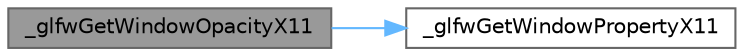 digraph "_glfwGetWindowOpacityX11"
{
 // LATEX_PDF_SIZE
  bgcolor="transparent";
  edge [fontname=Helvetica,fontsize=10,labelfontname=Helvetica,labelfontsize=10];
  node [fontname=Helvetica,fontsize=10,shape=box,height=0.2,width=0.4];
  rankdir="LR";
  Node1 [id="Node000001",label="_glfwGetWindowOpacityX11",height=0.2,width=0.4,color="gray40", fillcolor="grey60", style="filled", fontcolor="black",tooltip=" "];
  Node1 -> Node2 [id="edge1_Node000001_Node000002",color="steelblue1",style="solid",tooltip=" "];
  Node2 [id="Node000002",label="_glfwGetWindowPropertyX11",height=0.2,width=0.4,color="grey40", fillcolor="white", style="filled",URL="$_classes_2lib_2external_2glfw_2src_2x11__window_8c.html#a889b3172437e770a55812b569e1a93bd",tooltip=" "];
}
